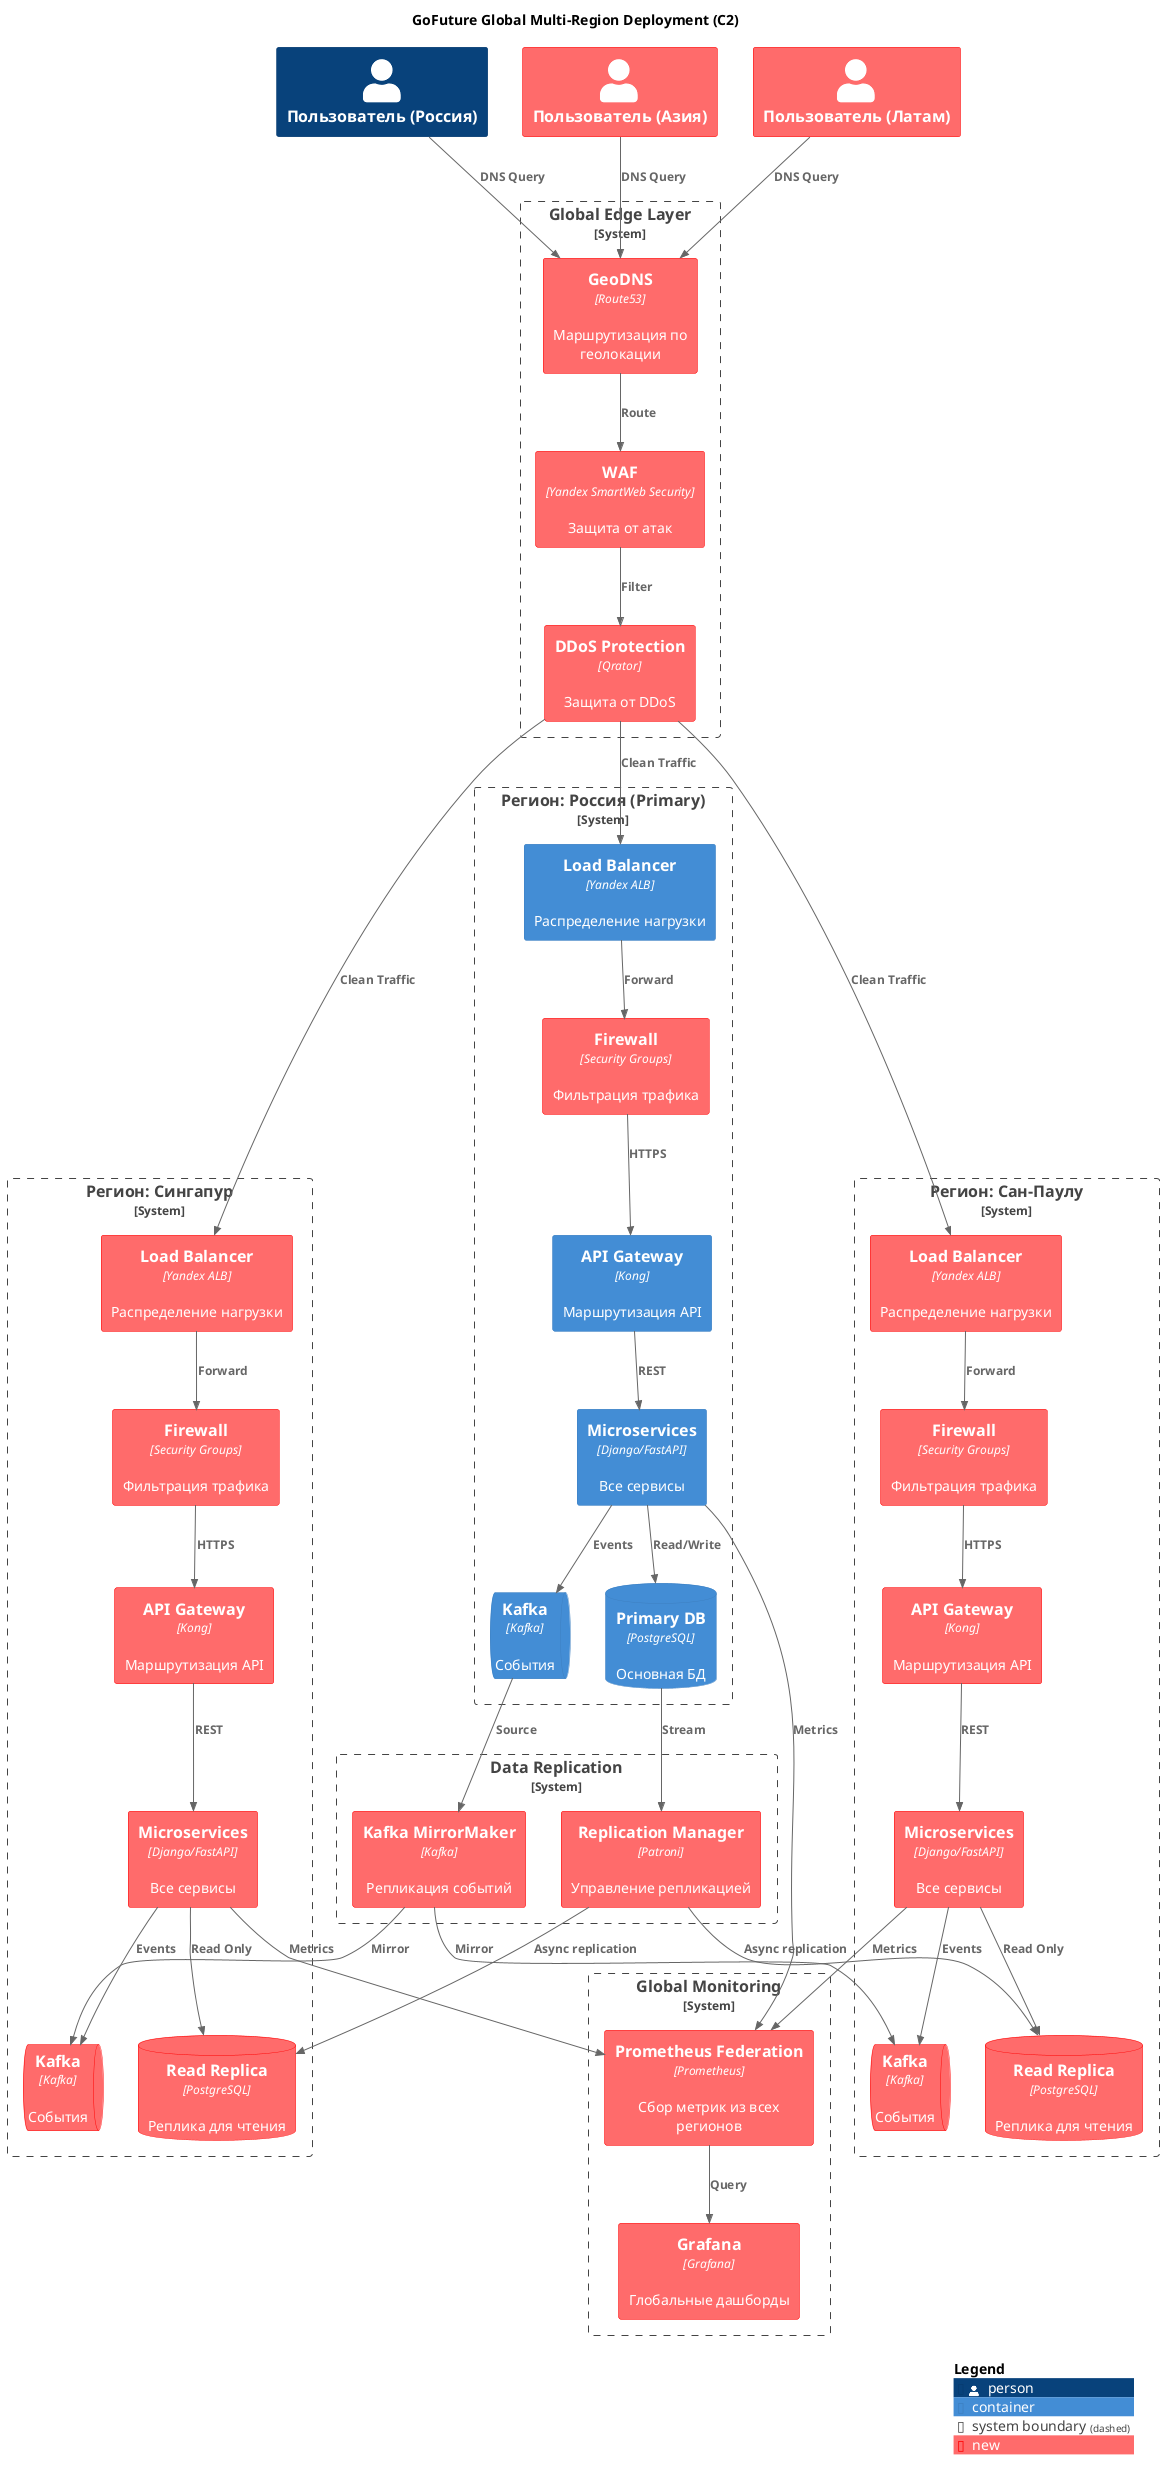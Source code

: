 @startuml GoFuture_GlobalDeployment_C2
!include <C4/C4_Container>

AddElementTag("new", $fontColor="#ffffff", $bgColor="#ff6b6b", $borderColor="#ff0000")

title GoFuture Global Multi-Region Deployment (C2)

Person(user_russia, "Пользователь (Россия)")
Person(user_asia, "Пользователь (Азия)", $tags="new")
Person(user_latam, "Пользователь (Латам)", $tags="new")

System_Boundary(global_edge, "Global Edge Layer") {
    Container(geo_dns, "GeoDNS", "Route53", "Маршрутизация по геолокации", $tags="new")
    Container(waf, "WAF", "Yandex SmartWeb Security", "Защита от атак", $tags="new")
    Container(ddos_protection, "DDoS Protection", "Qrator", "Защита от DDoS", $tags="new")
}

System_Boundary(region_russia, "Регион: Россия (Primary)") {
    Container(lb_ru, "Load Balancer", "Yandex ALB", "Распределение нагрузки")
    Container(firewall_ru, "Firewall", "Security Groups", "Фильтрация трафика", $tags="new")
    Container(api_gateway_ru, "API Gateway", "Kong", "Маршрутизация API")
    Container(services_ru, "Microservices", "Django/FastAPI", "Все сервисы")
    ContainerDb(db_primary_ru, "Primary DB", "PostgreSQL", "Основная БД")
    ContainerQueue(kafka_ru, "Kafka", "Kafka", "События")
}

System_Boundary(region_asia, "Регион: Сингапур") {
    Container(lb_sg, "Load Balancer", "Yandex ALB", "Распределение нагрузки", $tags="new")
    Container(firewall_sg, "Firewall", "Security Groups", "Фильтрация трафика", $tags="new")
    Container(api_gateway_sg, "API Gateway", "Kong", "Маршрутизация API", $tags="new")
    Container(services_sg, "Microservices", "Django/FastAPI", "Все сервисы", $tags="new")
    ContainerDb(db_replica_sg, "Read Replica", "PostgreSQL", "Реплика для чтения", $tags="new")
    ContainerQueue(kafka_sg, "Kafka", "Kafka", "События", $tags="new")
}

System_Boundary(region_latam, "Регион: Сан-Паулу") {
    Container(lb_br, "Load Balancer", "Yandex ALB", "Распределение нагрузки", $tags="new")
    Container(firewall_br, "Firewall", "Security Groups", "Фильтрация трафика", $tags="new")
    Container(api_gateway_br, "API Gateway", "Kong", "Маршрутизация API", $tags="new")
    Container(services_br, "Microservices", "Django/FastAPI", "Все сервисы", $tags="new")
    ContainerDb(db_replica_br, "Read Replica", "PostgreSQL", "Реплика для чтения", $tags="new")
    ContainerQueue(kafka_br, "Kafka", "Kafka", "События", $tags="new")
}

System_Boundary(data_replication, "Data Replication") {
    Container(replication_mgr, "Replication Manager", "Patroni", "Управление репликацией", $tags="new")
    Container(kafka_mirror, "Kafka MirrorMaker", "Kafka", "Репликация событий", $tags="new")
}

System_Boundary(monitoring_global, "Global Monitoring") {
    Container(prometheus_fed, "Prometheus Federation", "Prometheus", "Сбор метрик из всех регионов", $tags="new")
    Container(grafana_global, "Grafana", "Grafana", "Глобальные дашборды", $tags="new")
}

' User -> GeoDNS
Rel(user_russia, geo_dns, "DNS Query")
Rel(user_asia, geo_dns, "DNS Query")
Rel(user_latam, geo_dns, "DNS Query")

' Edge Layer
Rel(geo_dns, waf, "Route")
Rel(waf, ddos_protection, "Filter")
Rel(ddos_protection, lb_ru, "Clean Traffic")
Rel(ddos_protection, lb_sg, "Clean Traffic")
Rel(ddos_protection, lb_br, "Clean Traffic")

' Потоки в России
Rel(lb_ru, firewall_ru, "Forward")
Rel(firewall_ru, api_gateway_ru, "HTTPS")
Rel(api_gateway_ru, services_ru, "REST")
Rel(services_ru, db_primary_ru, "Read/Write")
Rel(services_ru, kafka_ru, "Events")

' Потоки в Сингапуре
Rel(lb_sg, firewall_sg, "Forward")
Rel(firewall_sg, api_gateway_sg, "HTTPS")
Rel(api_gateway_sg, services_sg, "REST")
Rel(services_sg, db_replica_sg, "Read Only")
Rel(services_sg, kafka_sg, "Events")

' Потоки в Бразилии
Rel(lb_br, firewall_br, "Forward")
Rel(firewall_br, api_gateway_br, "HTTPS")
Rel(api_gateway_br, services_br, "REST")
Rel(services_br, db_replica_br, "Read Only")
Rel(services_br, kafka_br, "Events")

' Replication
Rel(db_primary_ru, replication_mgr, "Stream")
Rel(replication_mgr, db_replica_sg, "Async replication")
Rel(replication_mgr, db_replica_br, "Async replication")

Rel(kafka_ru, kafka_mirror, "Source")
Rel(kafka_mirror, kafka_sg, "Mirror")
Rel(kafka_mirror, kafka_br, "Mirror")

' Monitoring
Rel(services_ru, prometheus_fed, "Metrics")
Rel(services_sg, prometheus_fed, "Metrics")
Rel(services_br, prometheus_fed, "Metrics")
Rel(prometheus_fed, grafana_global, "Query")

SHOW_LEGEND()

@enduml

